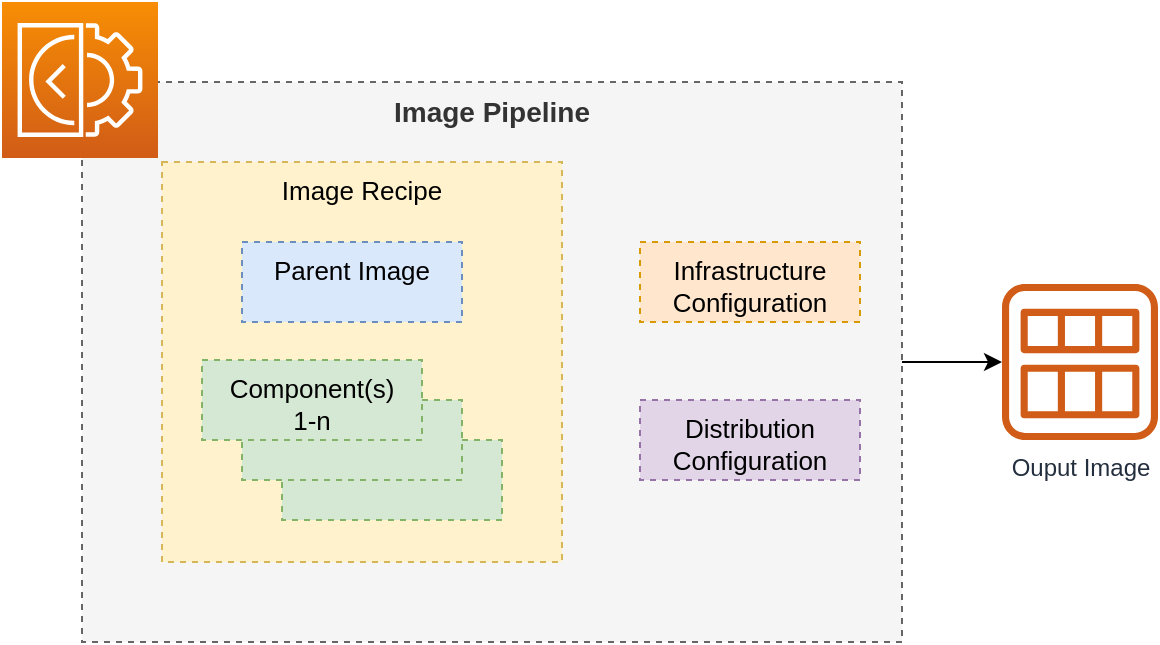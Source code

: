 <mxfile version="13.5.1" type="device"><diagram id="o4MeAi7Zy5QyHIQ-ggU0" name="Page-1"><mxGraphModel dx="946" dy="680" grid="1" gridSize="10" guides="1" tooltips="1" connect="1" arrows="1" fold="1" page="1" pageScale="1" pageWidth="827" pageHeight="1169" math="0" shadow="0"><root><mxCell id="0"/><mxCell id="1" parent="0"/><mxCell id="QCPVbgT9JkiMs0vzoe6o-4" value="Image Pipeline" style="fillColor=#f5f5f5;strokeColor=#666666;dashed=1;verticalAlign=top;fontStyle=1;fontColor=#333333;fontSize=14;" vertex="1" parent="1"><mxGeometry x="80" y="80" width="410" height="280" as="geometry"/></mxCell><mxCell id="QCPVbgT9JkiMs0vzoe6o-7" value="Image Recipe" style="fillColor=#fff2cc;strokeColor=#d6b656;dashed=1;verticalAlign=top;fontStyle=0;fontSize=13;" vertex="1" parent="1"><mxGeometry x="120" y="120" width="200" height="200" as="geometry"/></mxCell><mxCell id="QCPVbgT9JkiMs0vzoe6o-11" value="" style="dashed=1;verticalAlign=top;fontStyle=0;strokeColor=#82b366;fillColor=#d5e8d4;fontSize=13;" vertex="1" parent="1"><mxGeometry x="180" y="259" width="110" height="40" as="geometry"/></mxCell><mxCell id="QCPVbgT9JkiMs0vzoe6o-12" value="" style="dashed=1;verticalAlign=top;fontStyle=0;strokeColor=#82b366;fillColor=#d5e8d4;fontSize=13;" vertex="1" parent="1"><mxGeometry x="160" y="239" width="110" height="40" as="geometry"/></mxCell><mxCell id="QCPVbgT9JkiMs0vzoe6o-6" style="edgeStyle=orthogonalEdgeStyle;rounded=0;orthogonalLoop=1;jettySize=auto;html=1;" edge="1" parent="1" source="QCPVbgT9JkiMs0vzoe6o-4" target="QCPVbgT9JkiMs0vzoe6o-5"><mxGeometry relative="1" as="geometry"/></mxCell><mxCell id="QCPVbgT9JkiMs0vzoe6o-5" value="Ouput Image" style="outlineConnect=0;fontColor=#232F3E;gradientColor=none;fillColor=#D05C17;strokeColor=none;dashed=0;verticalLabelPosition=bottom;verticalAlign=top;align=center;html=1;fontSize=12;fontStyle=0;aspect=fixed;pointerEvents=1;shape=mxgraph.aws4.ami;" vertex="1" parent="1"><mxGeometry x="540" y="181" width="78" height="78" as="geometry"/></mxCell><mxCell id="QCPVbgT9JkiMs0vzoe6o-8" value="Parent Image" style="strokeColor=#6c8ebf;dashed=1;verticalAlign=top;fontStyle=0;fillColor=#dae8fc;fontSize=13;" vertex="1" parent="1"><mxGeometry x="160" y="160" width="110" height="40" as="geometry"/></mxCell><mxCell id="QCPVbgT9JkiMs0vzoe6o-9" value="Component(s)&#10;1-n" style="dashed=1;verticalAlign=top;fontStyle=0;strokeColor=#82b366;fillColor=#d5e8d4;fontSize=13;" vertex="1" parent="1"><mxGeometry x="140" y="219" width="110" height="40" as="geometry"/></mxCell><mxCell id="QCPVbgT9JkiMs0vzoe6o-13" value="Infrastructure&#10;Configuration" style="strokeColor=#d79b00;dashed=1;verticalAlign=top;fontStyle=0;fillColor=#ffe6cc;fontSize=13;" vertex="1" parent="1"><mxGeometry x="359" y="160" width="110" height="40" as="geometry"/></mxCell><mxCell id="QCPVbgT9JkiMs0vzoe6o-14" value="Distribution&#10;Configuration" style="strokeColor=#9673a6;dashed=1;verticalAlign=top;fontStyle=0;fillColor=#e1d5e7;fontSize=13;" vertex="1" parent="1"><mxGeometry x="359" y="239" width="110" height="40" as="geometry"/></mxCell><mxCell id="QCPVbgT9JkiMs0vzoe6o-1" value="" style="outlineConnect=0;fontColor=#232F3E;gradientColor=#F78E04;gradientDirection=north;fillColor=#D05C17;strokeColor=#ffffff;dashed=0;verticalLabelPosition=bottom;verticalAlign=top;align=center;html=1;fontSize=12;fontStyle=0;aspect=fixed;shape=mxgraph.aws4.resourceIcon;resIcon=mxgraph.aws4.ec2_image_builder;" vertex="1" parent="1"><mxGeometry x="40" y="40" width="78" height="78" as="geometry"/></mxCell></root></mxGraphModel></diagram></mxfile>
